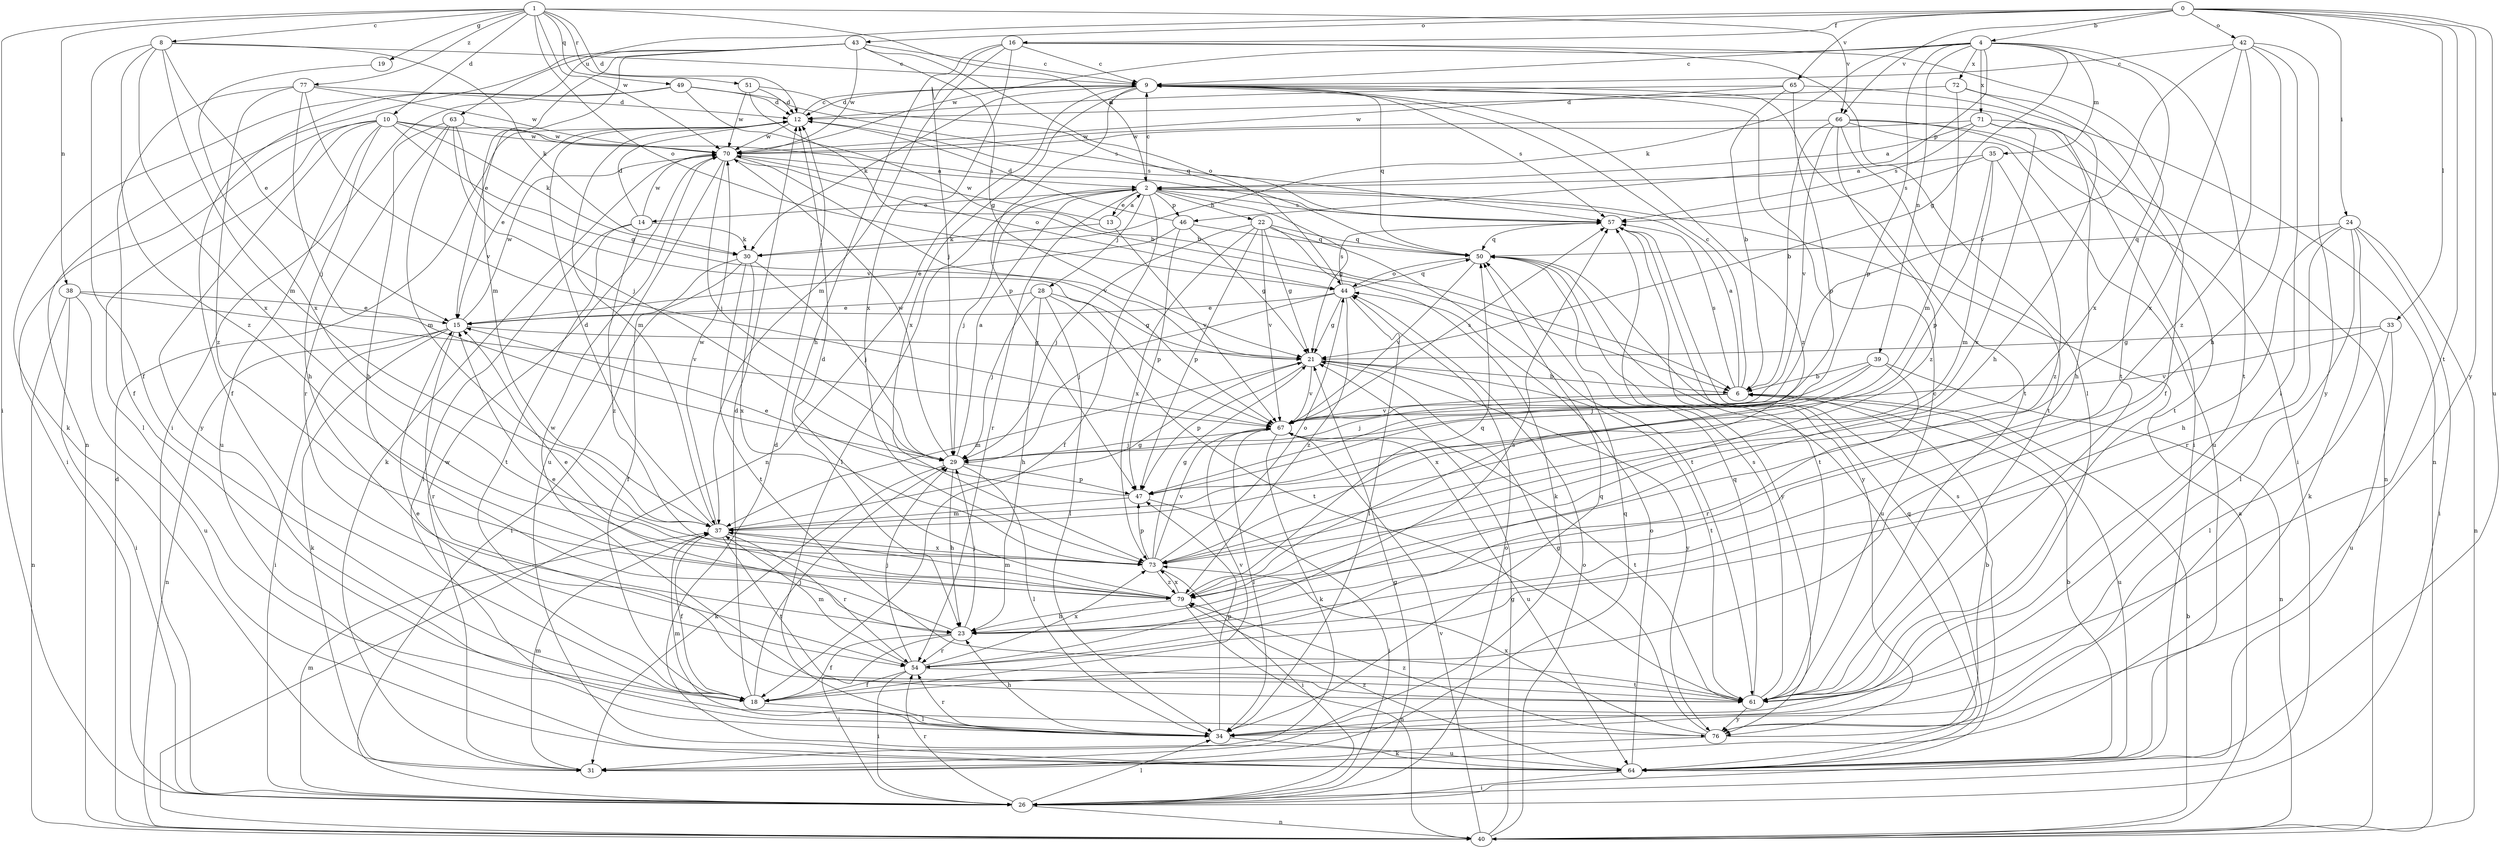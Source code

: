strict digraph  {
0;
1;
2;
4;
6;
8;
9;
10;
12;
13;
14;
15;
16;
18;
19;
21;
22;
23;
24;
26;
28;
29;
30;
31;
33;
34;
35;
37;
38;
39;
40;
42;
43;
44;
46;
47;
49;
50;
51;
54;
57;
61;
63;
64;
65;
66;
67;
70;
71;
72;
73;
76;
77;
79;
0 -> 4  [label=b];
0 -> 16  [label=f];
0 -> 24  [label=i];
0 -> 33  [label=l];
0 -> 42  [label=o];
0 -> 43  [label=o];
0 -> 61  [label=t];
0 -> 63  [label=u];
0 -> 64  [label=u];
0 -> 65  [label=v];
0 -> 66  [label=v];
0 -> 76  [label=y];
1 -> 2  [label=a];
1 -> 8  [label=c];
1 -> 10  [label=d];
1 -> 12  [label=d];
1 -> 19  [label=g];
1 -> 26  [label=i];
1 -> 38  [label=n];
1 -> 44  [label=o];
1 -> 49  [label=q];
1 -> 51  [label=r];
1 -> 66  [label=v];
1 -> 70  [label=w];
1 -> 77  [label=z];
2 -> 9  [label=c];
2 -> 13  [label=e];
2 -> 14  [label=e];
2 -> 18  [label=f];
2 -> 21  [label=g];
2 -> 22  [label=h];
2 -> 28  [label=j];
2 -> 29  [label=j];
2 -> 34  [label=l];
2 -> 46  [label=p];
2 -> 54  [label=r];
2 -> 57  [label=s];
4 -> 9  [label=c];
4 -> 21  [label=g];
4 -> 30  [label=k];
4 -> 35  [label=m];
4 -> 39  [label=n];
4 -> 46  [label=p];
4 -> 47  [label=p];
4 -> 61  [label=t];
4 -> 70  [label=w];
4 -> 71  [label=x];
4 -> 72  [label=x];
4 -> 73  [label=x];
6 -> 2  [label=a];
6 -> 9  [label=c];
6 -> 29  [label=j];
6 -> 57  [label=s];
6 -> 64  [label=u];
6 -> 67  [label=v];
8 -> 9  [label=c];
8 -> 15  [label=e];
8 -> 18  [label=f];
8 -> 30  [label=k];
8 -> 37  [label=m];
8 -> 73  [label=x];
8 -> 79  [label=z];
9 -> 12  [label=d];
9 -> 26  [label=i];
9 -> 30  [label=k];
9 -> 40  [label=n];
9 -> 47  [label=p];
9 -> 50  [label=q];
9 -> 57  [label=s];
9 -> 61  [label=t];
9 -> 73  [label=x];
9 -> 79  [label=z];
10 -> 21  [label=g];
10 -> 23  [label=h];
10 -> 26  [label=i];
10 -> 30  [label=k];
10 -> 34  [label=l];
10 -> 57  [label=s];
10 -> 64  [label=u];
10 -> 70  [label=w];
10 -> 76  [label=y];
12 -> 9  [label=c];
12 -> 15  [label=e];
12 -> 37  [label=m];
12 -> 57  [label=s];
12 -> 70  [label=w];
13 -> 2  [label=a];
13 -> 30  [label=k];
13 -> 67  [label=v];
13 -> 70  [label=w];
14 -> 12  [label=d];
14 -> 30  [label=k];
14 -> 34  [label=l];
14 -> 61  [label=t];
14 -> 70  [label=w];
14 -> 79  [label=z];
15 -> 21  [label=g];
15 -> 26  [label=i];
15 -> 31  [label=k];
15 -> 40  [label=n];
15 -> 54  [label=r];
15 -> 70  [label=w];
16 -> 9  [label=c];
16 -> 23  [label=h];
16 -> 29  [label=j];
16 -> 34  [label=l];
16 -> 37  [label=m];
16 -> 61  [label=t];
16 -> 73  [label=x];
18 -> 12  [label=d];
18 -> 15  [label=e];
18 -> 29  [label=j];
18 -> 34  [label=l];
18 -> 67  [label=v];
19 -> 73  [label=x];
21 -> 6  [label=b];
21 -> 37  [label=m];
21 -> 47  [label=p];
21 -> 61  [label=t];
21 -> 67  [label=v];
21 -> 76  [label=y];
22 -> 21  [label=g];
22 -> 29  [label=j];
22 -> 31  [label=k];
22 -> 47  [label=p];
22 -> 50  [label=q];
22 -> 61  [label=t];
22 -> 67  [label=v];
22 -> 73  [label=x];
23 -> 15  [label=e];
23 -> 18  [label=f];
23 -> 26  [label=i];
23 -> 29  [label=j];
23 -> 54  [label=r];
24 -> 23  [label=h];
24 -> 26  [label=i];
24 -> 31  [label=k];
24 -> 34  [label=l];
24 -> 40  [label=n];
24 -> 50  [label=q];
24 -> 54  [label=r];
26 -> 21  [label=g];
26 -> 34  [label=l];
26 -> 37  [label=m];
26 -> 40  [label=n];
26 -> 44  [label=o];
26 -> 54  [label=r];
28 -> 15  [label=e];
28 -> 21  [label=g];
28 -> 23  [label=h];
28 -> 29  [label=j];
28 -> 34  [label=l];
28 -> 61  [label=t];
29 -> 2  [label=a];
29 -> 23  [label=h];
29 -> 31  [label=k];
29 -> 34  [label=l];
29 -> 47  [label=p];
29 -> 70  [label=w];
30 -> 18  [label=f];
30 -> 26  [label=i];
30 -> 29  [label=j];
30 -> 61  [label=t];
30 -> 73  [label=x];
31 -> 37  [label=m];
31 -> 50  [label=q];
31 -> 70  [label=w];
33 -> 21  [label=g];
33 -> 34  [label=l];
33 -> 64  [label=u];
33 -> 67  [label=v];
34 -> 23  [label=h];
34 -> 37  [label=m];
34 -> 47  [label=p];
34 -> 50  [label=q];
34 -> 54  [label=r];
34 -> 64  [label=u];
35 -> 2  [label=a];
35 -> 37  [label=m];
35 -> 47  [label=p];
35 -> 57  [label=s];
35 -> 79  [label=z];
37 -> 12  [label=d];
37 -> 18  [label=f];
37 -> 21  [label=g];
37 -> 54  [label=r];
37 -> 61  [label=t];
37 -> 70  [label=w];
37 -> 73  [label=x];
38 -> 15  [label=e];
38 -> 26  [label=i];
38 -> 40  [label=n];
38 -> 64  [label=u];
38 -> 67  [label=v];
39 -> 6  [label=b];
39 -> 29  [label=j];
39 -> 40  [label=n];
39 -> 54  [label=r];
39 -> 73  [label=x];
40 -> 2  [label=a];
40 -> 6  [label=b];
40 -> 12  [label=d];
40 -> 21  [label=g];
40 -> 44  [label=o];
40 -> 67  [label=v];
42 -> 9  [label=c];
42 -> 23  [label=h];
42 -> 34  [label=l];
42 -> 67  [label=v];
42 -> 73  [label=x];
42 -> 76  [label=y];
42 -> 79  [label=z];
43 -> 9  [label=c];
43 -> 15  [label=e];
43 -> 21  [label=g];
43 -> 26  [label=i];
43 -> 37  [label=m];
43 -> 40  [label=n];
43 -> 44  [label=o];
43 -> 70  [label=w];
44 -> 15  [label=e];
44 -> 21  [label=g];
44 -> 29  [label=j];
44 -> 34  [label=l];
44 -> 50  [label=q];
44 -> 57  [label=s];
44 -> 79  [label=z];
46 -> 12  [label=d];
46 -> 15  [label=e];
46 -> 21  [label=g];
46 -> 47  [label=p];
46 -> 50  [label=q];
47 -> 15  [label=e];
47 -> 26  [label=i];
47 -> 37  [label=m];
49 -> 6  [label=b];
49 -> 12  [label=d];
49 -> 18  [label=f];
49 -> 31  [label=k];
49 -> 57  [label=s];
50 -> 44  [label=o];
50 -> 64  [label=u];
50 -> 67  [label=v];
50 -> 76  [label=y];
51 -> 6  [label=b];
51 -> 12  [label=d];
51 -> 50  [label=q];
51 -> 70  [label=w];
54 -> 18  [label=f];
54 -> 26  [label=i];
54 -> 29  [label=j];
54 -> 37  [label=m];
54 -> 57  [label=s];
54 -> 61  [label=t];
54 -> 73  [label=x];
57 -> 50  [label=q];
57 -> 61  [label=t];
57 -> 76  [label=y];
61 -> 9  [label=c];
61 -> 50  [label=q];
61 -> 57  [label=s];
61 -> 70  [label=w];
61 -> 76  [label=y];
63 -> 23  [label=h];
63 -> 29  [label=j];
63 -> 37  [label=m];
63 -> 54  [label=r];
63 -> 67  [label=v];
63 -> 70  [label=w];
64 -> 6  [label=b];
64 -> 12  [label=d];
64 -> 26  [label=i];
64 -> 44  [label=o];
64 -> 50  [label=q];
64 -> 57  [label=s];
64 -> 79  [label=z];
65 -> 6  [label=b];
65 -> 12  [label=d];
65 -> 40  [label=n];
65 -> 47  [label=p];
65 -> 70  [label=w];
66 -> 6  [label=b];
66 -> 26  [label=i];
66 -> 40  [label=n];
66 -> 61  [label=t];
66 -> 64  [label=u];
66 -> 67  [label=v];
66 -> 70  [label=w];
66 -> 79  [label=z];
67 -> 29  [label=j];
67 -> 31  [label=k];
67 -> 34  [label=l];
67 -> 57  [label=s];
67 -> 61  [label=t];
67 -> 64  [label=u];
70 -> 2  [label=a];
70 -> 29  [label=j];
70 -> 31  [label=k];
70 -> 44  [label=o];
70 -> 64  [label=u];
70 -> 67  [label=v];
71 -> 2  [label=a];
71 -> 23  [label=h];
71 -> 57  [label=s];
71 -> 61  [label=t];
71 -> 70  [label=w];
71 -> 73  [label=x];
72 -> 12  [label=d];
72 -> 18  [label=f];
72 -> 23  [label=h];
72 -> 37  [label=m];
73 -> 21  [label=g];
73 -> 26  [label=i];
73 -> 44  [label=o];
73 -> 47  [label=p];
73 -> 67  [label=v];
73 -> 79  [label=z];
76 -> 6  [label=b];
76 -> 21  [label=g];
76 -> 31  [label=k];
76 -> 73  [label=x];
76 -> 79  [label=z];
77 -> 12  [label=d];
77 -> 18  [label=f];
77 -> 29  [label=j];
77 -> 67  [label=v];
77 -> 70  [label=w];
77 -> 79  [label=z];
79 -> 12  [label=d];
79 -> 15  [label=e];
79 -> 23  [label=h];
79 -> 37  [label=m];
79 -> 40  [label=n];
79 -> 50  [label=q];
79 -> 73  [label=x];
}
